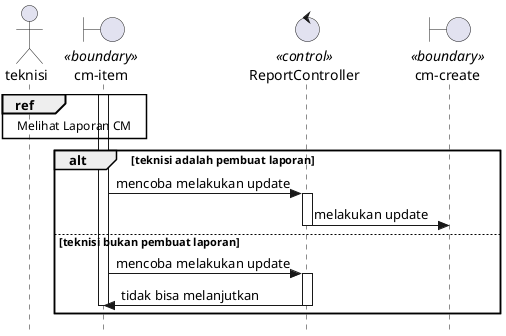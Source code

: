 @startuml cmAuthzUpdate

skinparam style strictuml

actor teknisi
boundary "cm-item" as cmItem <<boundary>>
control ReportController <<control>>
boundary "cm-create" as cmCreate <<boundary>>

ref over teknisi, cmItem : Melihat Laporan CM

activate cmItem
alt teknisi adalah pembuat laporan 
    cmItem -> ReportController : mencoba melakukan update
        activate ReportController

    ReportController -> cmCreate : melakukan update
        deactivate ReportController

else teknisi bukan pembuat laporan
    cmItem -> ReportController : mencoba melakukan update
        activate ReportController

    ReportController -> cmItem : tidak bisa melanjutkan
        deactivate ReportController
        deactivate cmItem
end

@enduml



@startuml cmAuthzDelete

skinparam style strictuml

actor teknisi
boundary "cm-item" as cmItem <<boundary>>
control ReportController <<control>>

ref over teknisi, cmItem : Melihat Laporan CM

activate cmItem
alt teknisi adalah pembuat laporan 
    cmItem -> ReportController : mencoba melakukan delete
        activate ReportController

    ReportController -> ReportController : melakukan delete
        deactivate ReportController

else teknisi bukan pembuat laporan
    cmItem -> ReportController : mencoba melakukan delete
        activate ReportController

    ReportController -> cmItem : tidak bisa melanjutkan
        deactivate ReportController
        deactivate cmItem
end

@enduml